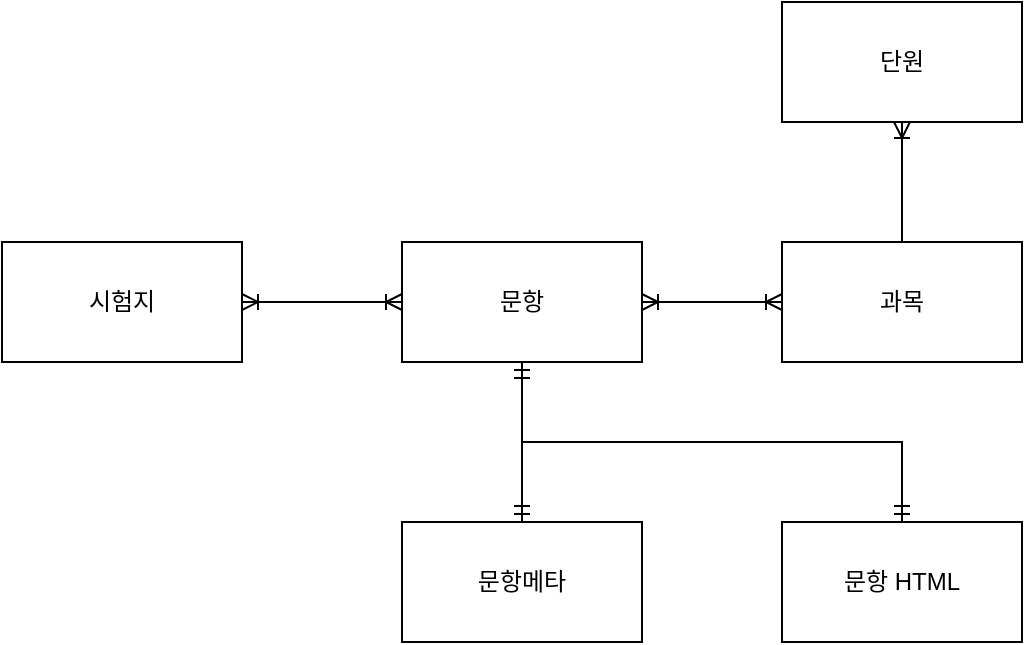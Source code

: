 <mxfile version="21.2.1" type="github">
  <diagram name="페이지-1" id="1Tdx3d5ZIVIHdYjGnrE-">
    <mxGraphModel dx="819" dy="455" grid="1" gridSize="10" guides="1" tooltips="1" connect="1" arrows="1" fold="1" page="1" pageScale="1" pageWidth="1169" pageHeight="827" math="0" shadow="0">
      <root>
        <mxCell id="0" />
        <mxCell id="1" parent="0" />
        <mxCell id="AfpR5fnFPfOwf9-LFBn0-2" value="과목" style="rounded=0;whiteSpace=wrap;html=1;" parent="1" vertex="1">
          <mxGeometry x="430" y="158" width="120" height="60" as="geometry" />
        </mxCell>
        <mxCell id="AfpR5fnFPfOwf9-LFBn0-3" value="단원" style="rounded=0;whiteSpace=wrap;html=1;" parent="1" vertex="1">
          <mxGeometry x="430" y="38" width="120" height="60" as="geometry" />
        </mxCell>
        <mxCell id="AfpR5fnFPfOwf9-LFBn0-4" value="문항" style="rounded=0;whiteSpace=wrap;html=1;" parent="1" vertex="1">
          <mxGeometry x="240" y="158" width="120" height="60" as="geometry" />
        </mxCell>
        <mxCell id="AfpR5fnFPfOwf9-LFBn0-5" value="문항메타" style="rounded=0;whiteSpace=wrap;html=1;" parent="1" vertex="1">
          <mxGeometry x="240" y="298" width="120" height="60" as="geometry" />
        </mxCell>
        <mxCell id="AfpR5fnFPfOwf9-LFBn0-6" value="문항 HTML" style="rounded=0;whiteSpace=wrap;html=1;" parent="1" vertex="1">
          <mxGeometry x="430" y="298" width="120" height="60" as="geometry" />
        </mxCell>
        <mxCell id="AfpR5fnFPfOwf9-LFBn0-7" value="시험지" style="rounded=0;whiteSpace=wrap;html=1;" parent="1" vertex="1">
          <mxGeometry x="40" y="158" width="120" height="60" as="geometry" />
        </mxCell>
        <mxCell id="AfpR5fnFPfOwf9-LFBn0-10" value="" style="edgeStyle=elbowEdgeStyle;fontSize=12;html=1;endArrow=ERoneToMany;rounded=0;exitX=0.5;exitY=0;exitDx=0;exitDy=0;entryX=0.5;entryY=1;entryDx=0;entryDy=0;" parent="1" source="AfpR5fnFPfOwf9-LFBn0-2" target="AfpR5fnFPfOwf9-LFBn0-3" edge="1">
          <mxGeometry width="100" height="100" relative="1" as="geometry">
            <mxPoint x="400" y="228" as="sourcePoint" />
            <mxPoint x="500" y="128" as="targetPoint" />
          </mxGeometry>
        </mxCell>
        <mxCell id="AfpR5fnFPfOwf9-LFBn0-11" value="" style="edgeStyle=elbowEdgeStyle;fontSize=12;html=1;endArrow=ERmandOne;startArrow=ERmandOne;rounded=0;entryX=0.5;entryY=1;entryDx=0;entryDy=0;exitX=0.5;exitY=0;exitDx=0;exitDy=0;" parent="1" source="AfpR5fnFPfOwf9-LFBn0-5" target="AfpR5fnFPfOwf9-LFBn0-4" edge="1">
          <mxGeometry width="100" height="100" relative="1" as="geometry">
            <mxPoint x="400" y="228" as="sourcePoint" />
            <mxPoint x="500" y="128" as="targetPoint" />
          </mxGeometry>
        </mxCell>
        <mxCell id="AfpR5fnFPfOwf9-LFBn0-12" value="" style="edgeStyle=elbowEdgeStyle;fontSize=12;html=1;endArrow=ERmandOne;startArrow=ERmandOne;rounded=0;entryX=0.5;entryY=1;entryDx=0;entryDy=0;exitX=0.5;exitY=0;exitDx=0;exitDy=0;elbow=vertical;" parent="1" source="AfpR5fnFPfOwf9-LFBn0-6" target="AfpR5fnFPfOwf9-LFBn0-4" edge="1">
          <mxGeometry width="100" height="100" relative="1" as="geometry">
            <mxPoint x="400" y="228" as="sourcePoint" />
            <mxPoint x="500" y="128" as="targetPoint" />
          </mxGeometry>
        </mxCell>
        <mxCell id="b8LN-PtogbQ6eOd94OPH-1" value="" style="edgeStyle=entityRelationEdgeStyle;fontSize=12;html=1;endArrow=ERoneToMany;startArrow=ERoneToMany;rounded=0;exitX=1;exitY=0.5;exitDx=0;exitDy=0;entryX=0;entryY=0.5;entryDx=0;entryDy=0;" edge="1" parent="1" source="AfpR5fnFPfOwf9-LFBn0-7" target="AfpR5fnFPfOwf9-LFBn0-4">
          <mxGeometry width="100" height="100" relative="1" as="geometry">
            <mxPoint x="370" y="270" as="sourcePoint" />
            <mxPoint x="470" y="170" as="targetPoint" />
          </mxGeometry>
        </mxCell>
        <mxCell id="b8LN-PtogbQ6eOd94OPH-2" value="" style="edgeStyle=entityRelationEdgeStyle;fontSize=12;html=1;endArrow=ERoneToMany;startArrow=ERoneToMany;rounded=0;exitX=1;exitY=0.5;exitDx=0;exitDy=0;entryX=0;entryY=0.5;entryDx=0;entryDy=0;" edge="1" parent="1" source="AfpR5fnFPfOwf9-LFBn0-4" target="AfpR5fnFPfOwf9-LFBn0-2">
          <mxGeometry width="100" height="100" relative="1" as="geometry">
            <mxPoint x="370" y="270" as="sourcePoint" />
            <mxPoint x="470" y="170" as="targetPoint" />
          </mxGeometry>
        </mxCell>
      </root>
    </mxGraphModel>
  </diagram>
</mxfile>
